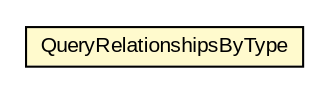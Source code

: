 #!/usr/local/bin/dot
#
# Class diagram 
# Generated by UMLGraph version R5_6-24-gf6e263 (http://www.umlgraph.org/)
#

digraph G {
	edge [fontname="arial",fontsize=10,labelfontname="arial",labelfontsize=10];
	node [fontname="arial",fontsize=10,shape=plaintext];
	nodesep=0.25;
	ranksep=0.5;
	// org.oasis_open.docs.wsdm.muws2_2.QueryRelationshipsByType
	c929924 [label=<<table title="org.oasis_open.docs.wsdm.muws2_2.QueryRelationshipsByType" border="0" cellborder="1" cellspacing="0" cellpadding="2" port="p" bgcolor="lemonChiffon" href="./QueryRelationshipsByType.html">
		<tr><td><table border="0" cellspacing="0" cellpadding="1">
<tr><td align="center" balign="center"> QueryRelationshipsByType </td></tr>
		</table></td></tr>
		</table>>, URL="./QueryRelationshipsByType.html", fontname="arial", fontcolor="black", fontsize=10.0];
}

